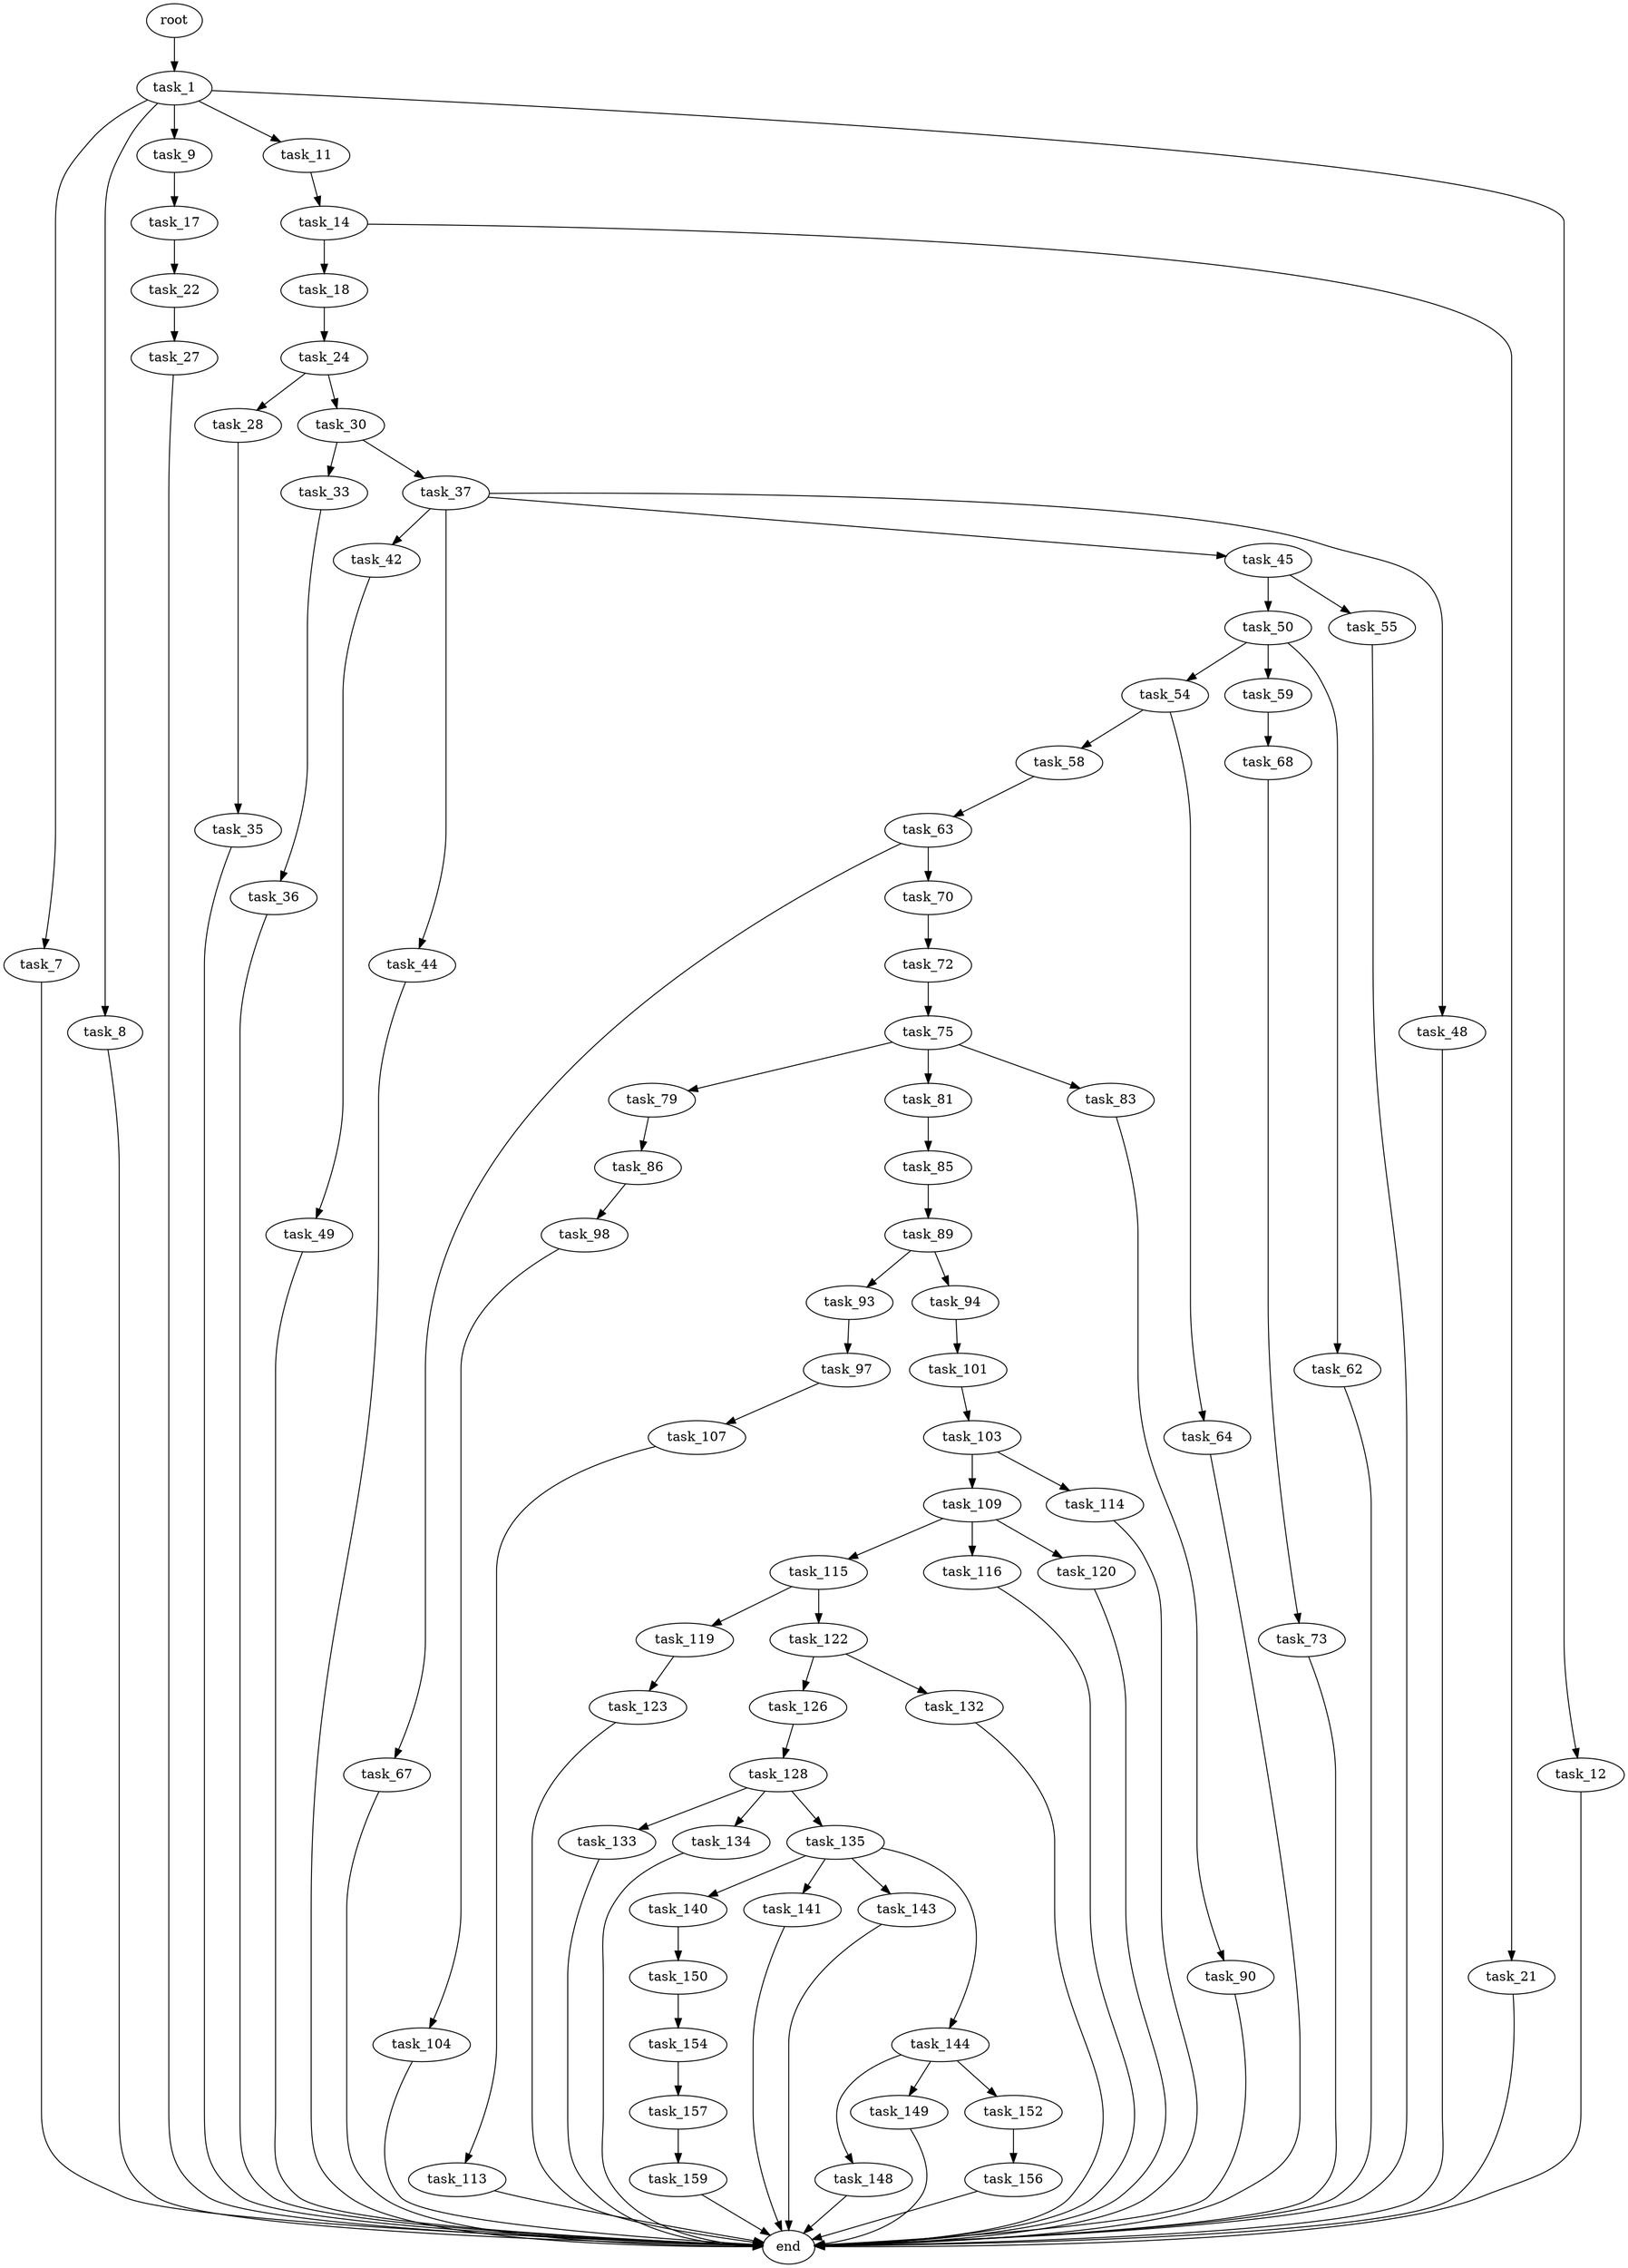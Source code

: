 digraph G {
  root [size="0.000000"];
  task_1 [size="231928233984.000000"];
  task_7 [size="39054240808.000000"];
  task_8 [size="566577214365.000000"];
  task_9 [size="19355678078.000000"];
  task_11 [size="17070644968.000000"];
  task_12 [size="8589934592.000000"];
  end [size="0.000000"];
  task_17 [size="28991029248.000000"];
  task_14 [size="15836227170.000000"];
  task_18 [size="35357019169.000000"];
  task_21 [size="8589934592.000000"];
  task_22 [size="1787113762.000000"];
  task_24 [size="18229014578.000000"];
  task_27 [size="782757789696.000000"];
  task_28 [size="29296028175.000000"];
  task_30 [size="3732689280.000000"];
  task_35 [size="791900569564.000000"];
  task_33 [size="43521370709.000000"];
  task_37 [size="68719476736.000000"];
  task_36 [size="231928233984.000000"];
  task_42 [size="28991029248.000000"];
  task_44 [size="134217728000.000000"];
  task_45 [size="368293445632.000000"];
  task_48 [size="75813778653.000000"];
  task_49 [size="653038109632.000000"];
  task_50 [size="68719476736.000000"];
  task_55 [size="28991029248.000000"];
  task_54 [size="8589934592.000000"];
  task_59 [size="5703125262.000000"];
  task_62 [size="752183658100.000000"];
  task_58 [size="11938125696.000000"];
  task_64 [size="247906578827.000000"];
  task_63 [size="175614512647.000000"];
  task_68 [size="26868540899.000000"];
  task_67 [size="33991129841.000000"];
  task_70 [size="134217728000.000000"];
  task_73 [size="178156861788.000000"];
  task_72 [size="4022032168.000000"];
  task_75 [size="313265243577.000000"];
  task_79 [size="1073741824000.000000"];
  task_81 [size="1073741824000.000000"];
  task_83 [size="6673840779.000000"];
  task_86 [size="39215160309.000000"];
  task_85 [size="5313585755.000000"];
  task_90 [size="6424286165.000000"];
  task_89 [size="175657904355.000000"];
  task_98 [size="1073741824000.000000"];
  task_93 [size="368293445632.000000"];
  task_94 [size="475790928699.000000"];
  task_97 [size="3491677941.000000"];
  task_101 [size="706712384664.000000"];
  task_107 [size="6497335668.000000"];
  task_104 [size="1382647162.000000"];
  task_103 [size="862172209.000000"];
  task_109 [size="78940597494.000000"];
  task_114 [size="549755813888.000000"];
  task_113 [size="4717735622.000000"];
  task_115 [size="368293445632.000000"];
  task_116 [size="38808158797.000000"];
  task_120 [size="1098562877379.000000"];
  task_119 [size="22106514224.000000"];
  task_122 [size="549755813888.000000"];
  task_123 [size="347863778140.000000"];
  task_126 [size="134217728000.000000"];
  task_132 [size="1621211759.000000"];
  task_128 [size="883009443681.000000"];
  task_133 [size="367742864190.000000"];
  task_134 [size="1073741824000.000000"];
  task_135 [size="1085995204.000000"];
  task_140 [size="17700917000.000000"];
  task_141 [size="68719476736.000000"];
  task_143 [size="134217728000.000000"];
  task_144 [size="152506074474.000000"];
  task_150 [size="10978377869.000000"];
  task_148 [size="4243038064.000000"];
  task_149 [size="41193611775.000000"];
  task_152 [size="9286456109.000000"];
  task_154 [size="549755813888.000000"];
  task_156 [size="134217728000.000000"];
  task_157 [size="10973110378.000000"];
  task_159 [size="28991029248.000000"];

  root -> task_1 [size="1.000000"];
  task_1 -> task_7 [size="301989888.000000"];
  task_1 -> task_8 [size="301989888.000000"];
  task_1 -> task_9 [size="301989888.000000"];
  task_1 -> task_11 [size="301989888.000000"];
  task_1 -> task_12 [size="301989888.000000"];
  task_7 -> end [size="1.000000"];
  task_8 -> end [size="1.000000"];
  task_9 -> task_17 [size="33554432.000000"];
  task_11 -> task_14 [size="301989888.000000"];
  task_12 -> end [size="1.000000"];
  task_17 -> task_22 [size="75497472.000000"];
  task_14 -> task_18 [size="679477248.000000"];
  task_14 -> task_21 [size="679477248.000000"];
  task_18 -> task_24 [size="838860800.000000"];
  task_21 -> end [size="1.000000"];
  task_22 -> task_27 [size="33554432.000000"];
  task_24 -> task_28 [size="33554432.000000"];
  task_24 -> task_30 [size="33554432.000000"];
  task_27 -> end [size="1.000000"];
  task_28 -> task_35 [size="838860800.000000"];
  task_30 -> task_33 [size="134217728.000000"];
  task_30 -> task_37 [size="134217728.000000"];
  task_35 -> end [size="1.000000"];
  task_33 -> task_36 [size="838860800.000000"];
  task_37 -> task_42 [size="134217728.000000"];
  task_37 -> task_44 [size="134217728.000000"];
  task_37 -> task_45 [size="134217728.000000"];
  task_37 -> task_48 [size="134217728.000000"];
  task_36 -> end [size="1.000000"];
  task_42 -> task_49 [size="75497472.000000"];
  task_44 -> end [size="1.000000"];
  task_45 -> task_50 [size="411041792.000000"];
  task_45 -> task_55 [size="411041792.000000"];
  task_48 -> end [size="1.000000"];
  task_49 -> end [size="1.000000"];
  task_50 -> task_54 [size="134217728.000000"];
  task_50 -> task_59 [size="134217728.000000"];
  task_50 -> task_62 [size="134217728.000000"];
  task_55 -> end [size="1.000000"];
  task_54 -> task_58 [size="33554432.000000"];
  task_54 -> task_64 [size="33554432.000000"];
  task_59 -> task_68 [size="411041792.000000"];
  task_62 -> end [size="1.000000"];
  task_58 -> task_63 [size="301989888.000000"];
  task_64 -> end [size="1.000000"];
  task_63 -> task_67 [size="209715200.000000"];
  task_63 -> task_70 [size="209715200.000000"];
  task_68 -> task_73 [size="679477248.000000"];
  task_67 -> end [size="1.000000"];
  task_70 -> task_72 [size="209715200.000000"];
  task_73 -> end [size="1.000000"];
  task_72 -> task_75 [size="75497472.000000"];
  task_75 -> task_79 [size="411041792.000000"];
  task_75 -> task_81 [size="411041792.000000"];
  task_75 -> task_83 [size="411041792.000000"];
  task_79 -> task_86 [size="838860800.000000"];
  task_81 -> task_85 [size="838860800.000000"];
  task_83 -> task_90 [size="679477248.000000"];
  task_86 -> task_98 [size="679477248.000000"];
  task_85 -> task_89 [size="301989888.000000"];
  task_90 -> end [size="1.000000"];
  task_89 -> task_93 [size="209715200.000000"];
  task_89 -> task_94 [size="209715200.000000"];
  task_98 -> task_104 [size="838860800.000000"];
  task_93 -> task_97 [size="411041792.000000"];
  task_94 -> task_101 [size="301989888.000000"];
  task_97 -> task_107 [size="75497472.000000"];
  task_101 -> task_103 [size="536870912.000000"];
  task_107 -> task_113 [size="134217728.000000"];
  task_104 -> end [size="1.000000"];
  task_103 -> task_109 [size="75497472.000000"];
  task_103 -> task_114 [size="75497472.000000"];
  task_109 -> task_115 [size="75497472.000000"];
  task_109 -> task_116 [size="75497472.000000"];
  task_109 -> task_120 [size="75497472.000000"];
  task_114 -> end [size="1.000000"];
  task_113 -> end [size="1.000000"];
  task_115 -> task_119 [size="411041792.000000"];
  task_115 -> task_122 [size="411041792.000000"];
  task_116 -> end [size="1.000000"];
  task_120 -> end [size="1.000000"];
  task_119 -> task_123 [size="536870912.000000"];
  task_122 -> task_126 [size="536870912.000000"];
  task_122 -> task_132 [size="536870912.000000"];
  task_123 -> end [size="1.000000"];
  task_126 -> task_128 [size="209715200.000000"];
  task_132 -> end [size="1.000000"];
  task_128 -> task_133 [size="679477248.000000"];
  task_128 -> task_134 [size="679477248.000000"];
  task_128 -> task_135 [size="679477248.000000"];
  task_133 -> end [size="1.000000"];
  task_134 -> end [size="1.000000"];
  task_135 -> task_140 [size="33554432.000000"];
  task_135 -> task_141 [size="33554432.000000"];
  task_135 -> task_143 [size="33554432.000000"];
  task_135 -> task_144 [size="33554432.000000"];
  task_140 -> task_150 [size="536870912.000000"];
  task_141 -> end [size="1.000000"];
  task_143 -> end [size="1.000000"];
  task_144 -> task_148 [size="209715200.000000"];
  task_144 -> task_149 [size="209715200.000000"];
  task_144 -> task_152 [size="209715200.000000"];
  task_150 -> task_154 [size="209715200.000000"];
  task_148 -> end [size="1.000000"];
  task_149 -> end [size="1.000000"];
  task_152 -> task_156 [size="209715200.000000"];
  task_154 -> task_157 [size="536870912.000000"];
  task_156 -> end [size="1.000000"];
  task_157 -> task_159 [size="411041792.000000"];
  task_159 -> end [size="1.000000"];
}
